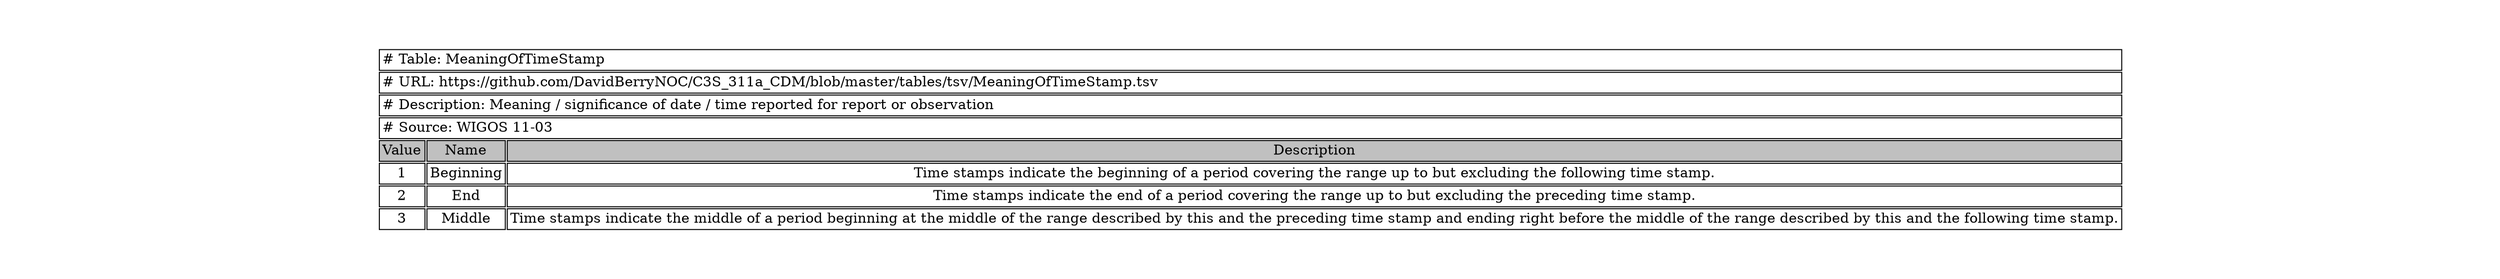 digraph MeaningOfTimeStamp {
node [color=white]
MeaningOfTimeStamp [label=<<TABLE BORDER="0" CELLBORDER="1" CELLSPACING="2" COLOR="BLACK">
<TR><TD COLSPAN="3" ALIGN="left"># Table: MeaningOfTimeStamp</TD></TR>
<TR><TD COLSPAN="3" ALIGN="left"># URL: https://github.com/DavidBerryNOC/C3S_311a_CDM/blob/master/tables/tsv/MeaningOfTimeStamp.tsv</TD></TR>
<TR><TD ALIGN="left" COLSPAN="3"># Description: Meaning / significance of date / time reported for report or observation</TD></TR>
<TR><TD ALIGN="left" COLSPAN="3"># Source: WIGOS 11-03</TD></TR>
<TR><TD BGCOLOR="GRAY">Value</TD><TD BGCOLOR="GRAY">Name</TD><TD BGCOLOR="GRAY">Description</TD></TR>
<TR><TD>1</TD><TD>Beginning</TD><TD>Time stamps indicate the beginning of a period covering the range up to but excluding the following time stamp.</TD></TR>
<TR><TD>2</TD><TD>End</TD><TD>Time stamps indicate the end of a period covering the range up to but excluding the preceding time stamp.</TD></TR>
<TR><TD>3</TD><TD>Middle</TD><TD>Time stamps indicate the middle of a period beginning at the middle of the range described by this and the preceding time stamp and ending right before the middle of the range described by this and the following time stamp.</TD></TR>
</TABLE>>];
}
